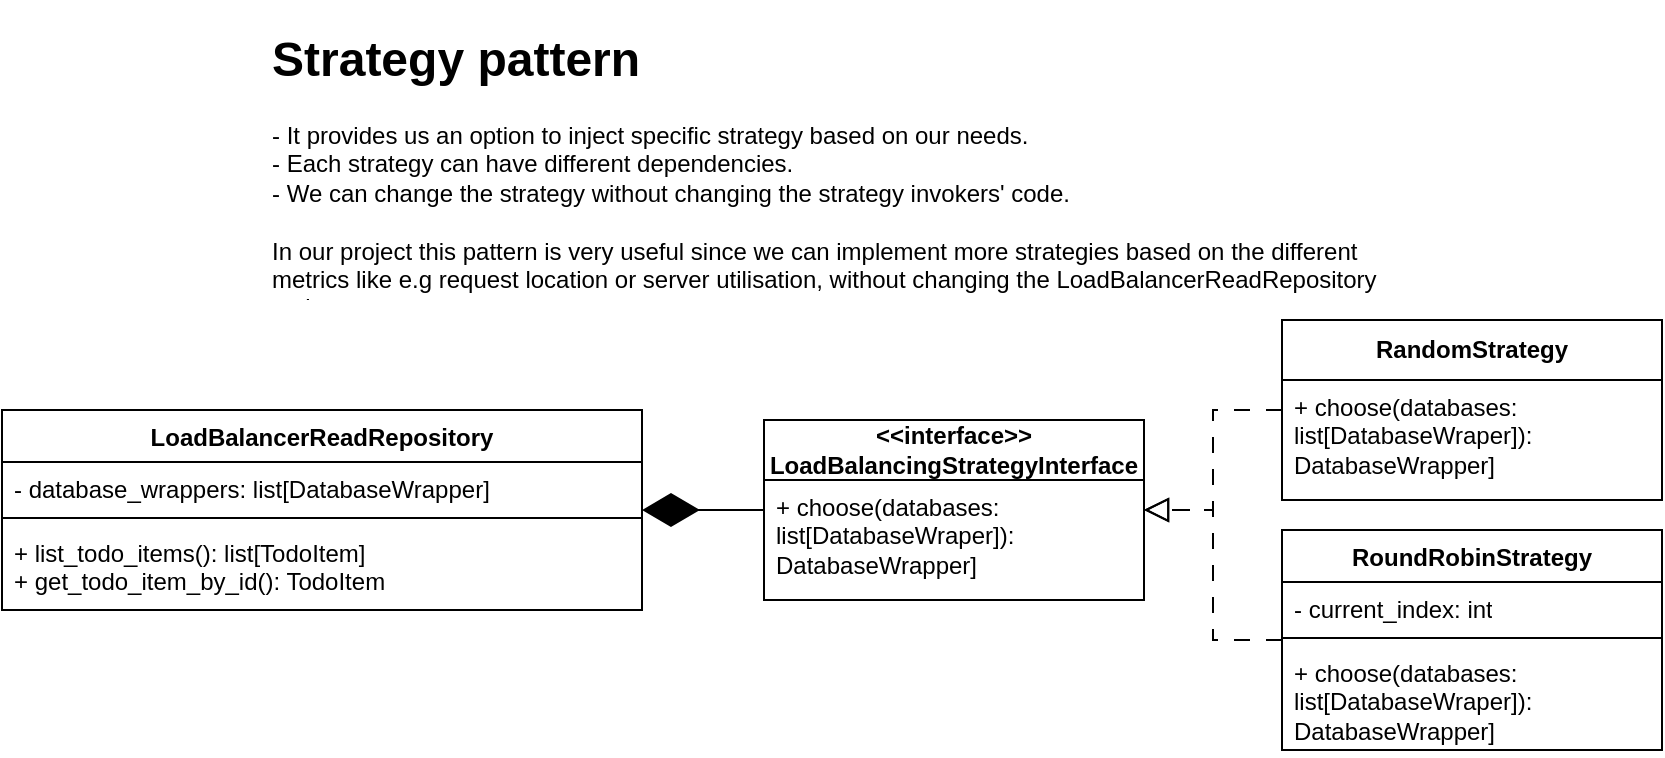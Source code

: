 <mxfile version="22.1.18" type="github">
  <diagram name="Page-1" id="LKDCihqu7QzJOyVYmNos">
    <mxGraphModel dx="1026" dy="625" grid="1" gridSize="10" guides="1" tooltips="1" connect="1" arrows="1" fold="1" page="1" pageScale="1" pageWidth="827" pageHeight="1169" math="0" shadow="0">
      <root>
        <mxCell id="0" />
        <mxCell id="1" parent="0" />
        <mxCell id="-dRpDFaT-7xceVLeXtJq-16" style="edgeStyle=orthogonalEdgeStyle;rounded=0;orthogonalLoop=1;jettySize=auto;html=1;endArrow=diamondThin;endFill=1;startSize=6;endSize=26;" edge="1" parent="1" source="-dRpDFaT-7xceVLeXtJq-2" target="-dRpDFaT-7xceVLeXtJq-12">
          <mxGeometry relative="1" as="geometry" />
        </mxCell>
        <mxCell id="-dRpDFaT-7xceVLeXtJq-2" value="&lt;b&gt;&amp;lt;&amp;lt;interface&amp;gt;&amp;gt;&lt;br&gt;LoadBalancingStrategyInterface&lt;br&gt;&lt;/b&gt;" style="swimlane;fontStyle=0;childLayout=stackLayout;horizontal=1;startSize=30;fillColor=none;horizontalStack=0;resizeParent=1;resizeParentMax=0;resizeLast=0;collapsible=1;marginBottom=0;whiteSpace=wrap;html=1;" vertex="1" parent="1">
          <mxGeometry x="1051" y="480" width="190" height="90" as="geometry" />
        </mxCell>
        <mxCell id="-dRpDFaT-7xceVLeXtJq-3" value="+ choose(databases: list[DatabaseWraper]): DatabaseWrapper]" style="text;strokeColor=none;fillColor=none;align=left;verticalAlign=top;spacingLeft=4;spacingRight=4;overflow=hidden;rotatable=0;points=[[0,0.5],[1,0.5]];portConstraint=eastwest;whiteSpace=wrap;html=1;" vertex="1" parent="-dRpDFaT-7xceVLeXtJq-2">
          <mxGeometry y="30" width="190" height="60" as="geometry" />
        </mxCell>
        <mxCell id="-dRpDFaT-7xceVLeXtJq-4" style="edgeStyle=orthogonalEdgeStyle;rounded=0;orthogonalLoop=1;jettySize=auto;html=1;dashed=1;dashPattern=8 8;endArrow=block;endFill=0;endSize=10;" edge="1" parent="1" source="-dRpDFaT-7xceVLeXtJq-5" target="-dRpDFaT-7xceVLeXtJq-2">
          <mxGeometry relative="1" as="geometry" />
        </mxCell>
        <mxCell id="-dRpDFaT-7xceVLeXtJq-5" value="&lt;b&gt;RandomStrategy&lt;br&gt;&lt;/b&gt;" style="swimlane;fontStyle=0;childLayout=stackLayout;horizontal=1;startSize=30;fillColor=none;horizontalStack=0;resizeParent=1;resizeParentMax=0;resizeLast=0;collapsible=1;marginBottom=0;whiteSpace=wrap;html=1;" vertex="1" parent="1">
          <mxGeometry x="1310" y="430" width="190" height="90" as="geometry" />
        </mxCell>
        <mxCell id="-dRpDFaT-7xceVLeXtJq-6" value="+ choose(databases: list[DatabaseWraper]): DatabaseWrapper]" style="text;strokeColor=none;fillColor=none;align=left;verticalAlign=top;spacingLeft=4;spacingRight=4;overflow=hidden;rotatable=0;points=[[0,0.5],[1,0.5]];portConstraint=eastwest;whiteSpace=wrap;html=1;" vertex="1" parent="-dRpDFaT-7xceVLeXtJq-5">
          <mxGeometry y="30" width="190" height="60" as="geometry" />
        </mxCell>
        <mxCell id="-dRpDFaT-7xceVLeXtJq-7" style="edgeStyle=orthogonalEdgeStyle;rounded=0;orthogonalLoop=1;jettySize=auto;html=1;dashed=1;dashPattern=8 8;endArrow=block;endFill=0;endSize=10;" edge="1" parent="1" source="-dRpDFaT-7xceVLeXtJq-8" target="-dRpDFaT-7xceVLeXtJq-2">
          <mxGeometry relative="1" as="geometry" />
        </mxCell>
        <mxCell id="-dRpDFaT-7xceVLeXtJq-8" value="&lt;b style=&quot;border-color: var(--border-color);&quot;&gt;RoundRobinStrategy&lt;/b&gt;" style="swimlane;fontStyle=1;align=center;verticalAlign=top;childLayout=stackLayout;horizontal=1;startSize=26;horizontalStack=0;resizeParent=1;resizeParentMax=0;resizeLast=0;collapsible=1;marginBottom=0;whiteSpace=wrap;html=1;" vertex="1" parent="1">
          <mxGeometry x="1310" y="535" width="190" height="110" as="geometry" />
        </mxCell>
        <mxCell id="-dRpDFaT-7xceVLeXtJq-9" value="- current_index: int" style="text;strokeColor=none;fillColor=none;align=left;verticalAlign=top;spacingLeft=4;spacingRight=4;overflow=hidden;rotatable=0;points=[[0,0.5],[1,0.5]];portConstraint=eastwest;whiteSpace=wrap;html=1;" vertex="1" parent="-dRpDFaT-7xceVLeXtJq-8">
          <mxGeometry y="26" width="190" height="24" as="geometry" />
        </mxCell>
        <mxCell id="-dRpDFaT-7xceVLeXtJq-10" value="" style="line;strokeWidth=1;fillColor=none;align=left;verticalAlign=middle;spacingTop=-1;spacingLeft=3;spacingRight=3;rotatable=0;labelPosition=right;points=[];portConstraint=eastwest;strokeColor=inherit;" vertex="1" parent="-dRpDFaT-7xceVLeXtJq-8">
          <mxGeometry y="50" width="190" height="8" as="geometry" />
        </mxCell>
        <mxCell id="-dRpDFaT-7xceVLeXtJq-11" value="+ choose(databases: list[DatabaseWraper]): DatabaseWrapper]" style="text;strokeColor=none;fillColor=none;align=left;verticalAlign=top;spacingLeft=4;spacingRight=4;overflow=hidden;rotatable=0;points=[[0,0.5],[1,0.5]];portConstraint=eastwest;whiteSpace=wrap;html=1;" vertex="1" parent="-dRpDFaT-7xceVLeXtJq-8">
          <mxGeometry y="58" width="190" height="52" as="geometry" />
        </mxCell>
        <mxCell id="-dRpDFaT-7xceVLeXtJq-12" value="LoadBalancerReadRepository" style="swimlane;fontStyle=1;align=center;verticalAlign=top;childLayout=stackLayout;horizontal=1;startSize=26;horizontalStack=0;resizeParent=1;resizeParentMax=0;resizeLast=0;collapsible=1;marginBottom=0;whiteSpace=wrap;html=1;" vertex="1" parent="1">
          <mxGeometry x="670" y="475" width="320" height="100" as="geometry" />
        </mxCell>
        <mxCell id="-dRpDFaT-7xceVLeXtJq-13" value="- database_wrappers: list[DatabaseWrapper]" style="text;strokeColor=none;fillColor=none;align=left;verticalAlign=top;spacingLeft=4;spacingRight=4;overflow=hidden;rotatable=0;points=[[0,0.5],[1,0.5]];portConstraint=eastwest;whiteSpace=wrap;html=1;" vertex="1" parent="-dRpDFaT-7xceVLeXtJq-12">
          <mxGeometry y="26" width="320" height="24" as="geometry" />
        </mxCell>
        <mxCell id="-dRpDFaT-7xceVLeXtJq-14" value="" style="line;strokeWidth=1;fillColor=none;align=left;verticalAlign=middle;spacingTop=-1;spacingLeft=3;spacingRight=3;rotatable=0;labelPosition=right;points=[];portConstraint=eastwest;strokeColor=inherit;" vertex="1" parent="-dRpDFaT-7xceVLeXtJq-12">
          <mxGeometry y="50" width="320" height="8" as="geometry" />
        </mxCell>
        <mxCell id="-dRpDFaT-7xceVLeXtJq-15" value="+ list_todo_items(): list[TodoItem]&lt;br style=&quot;border-color: var(--border-color);&quot;&gt;+ get_todo_item_by_id(): TodoItem" style="text;strokeColor=none;fillColor=none;align=left;verticalAlign=top;spacingLeft=4;spacingRight=4;overflow=hidden;rotatable=0;points=[[0,0.5],[1,0.5]];portConstraint=eastwest;whiteSpace=wrap;html=1;" vertex="1" parent="-dRpDFaT-7xceVLeXtJq-12">
          <mxGeometry y="58" width="320" height="42" as="geometry" />
        </mxCell>
        <mxCell id="-dRpDFaT-7xceVLeXtJq-17" value="&lt;h1&gt;Strategy pattern&lt;/h1&gt;&lt;div&gt;- It provides us an option to inject specific strategy based on our needs.&lt;/div&gt;&lt;div&gt;- Each strategy can have different dependencies.&lt;/div&gt;&lt;div&gt;- We can change the strategy without changing the strategy invokers&#39; code.&lt;/div&gt;&lt;div&gt;&lt;br&gt;&lt;/div&gt;&lt;div&gt;In our project this pattern is very useful since we can implement more strategies based on the different metrics like e.g request location or server utilisation, without changing the LoadBalancerReadRepository code.&lt;/div&gt;&lt;div&gt;&lt;br&gt;&lt;/div&gt;" style="text;html=1;strokeColor=none;fillColor=none;spacing=5;spacingTop=-20;whiteSpace=wrap;overflow=hidden;rounded=0;" vertex="1" parent="1">
          <mxGeometry x="800" y="280" width="570" height="140" as="geometry" />
        </mxCell>
      </root>
    </mxGraphModel>
  </diagram>
</mxfile>
